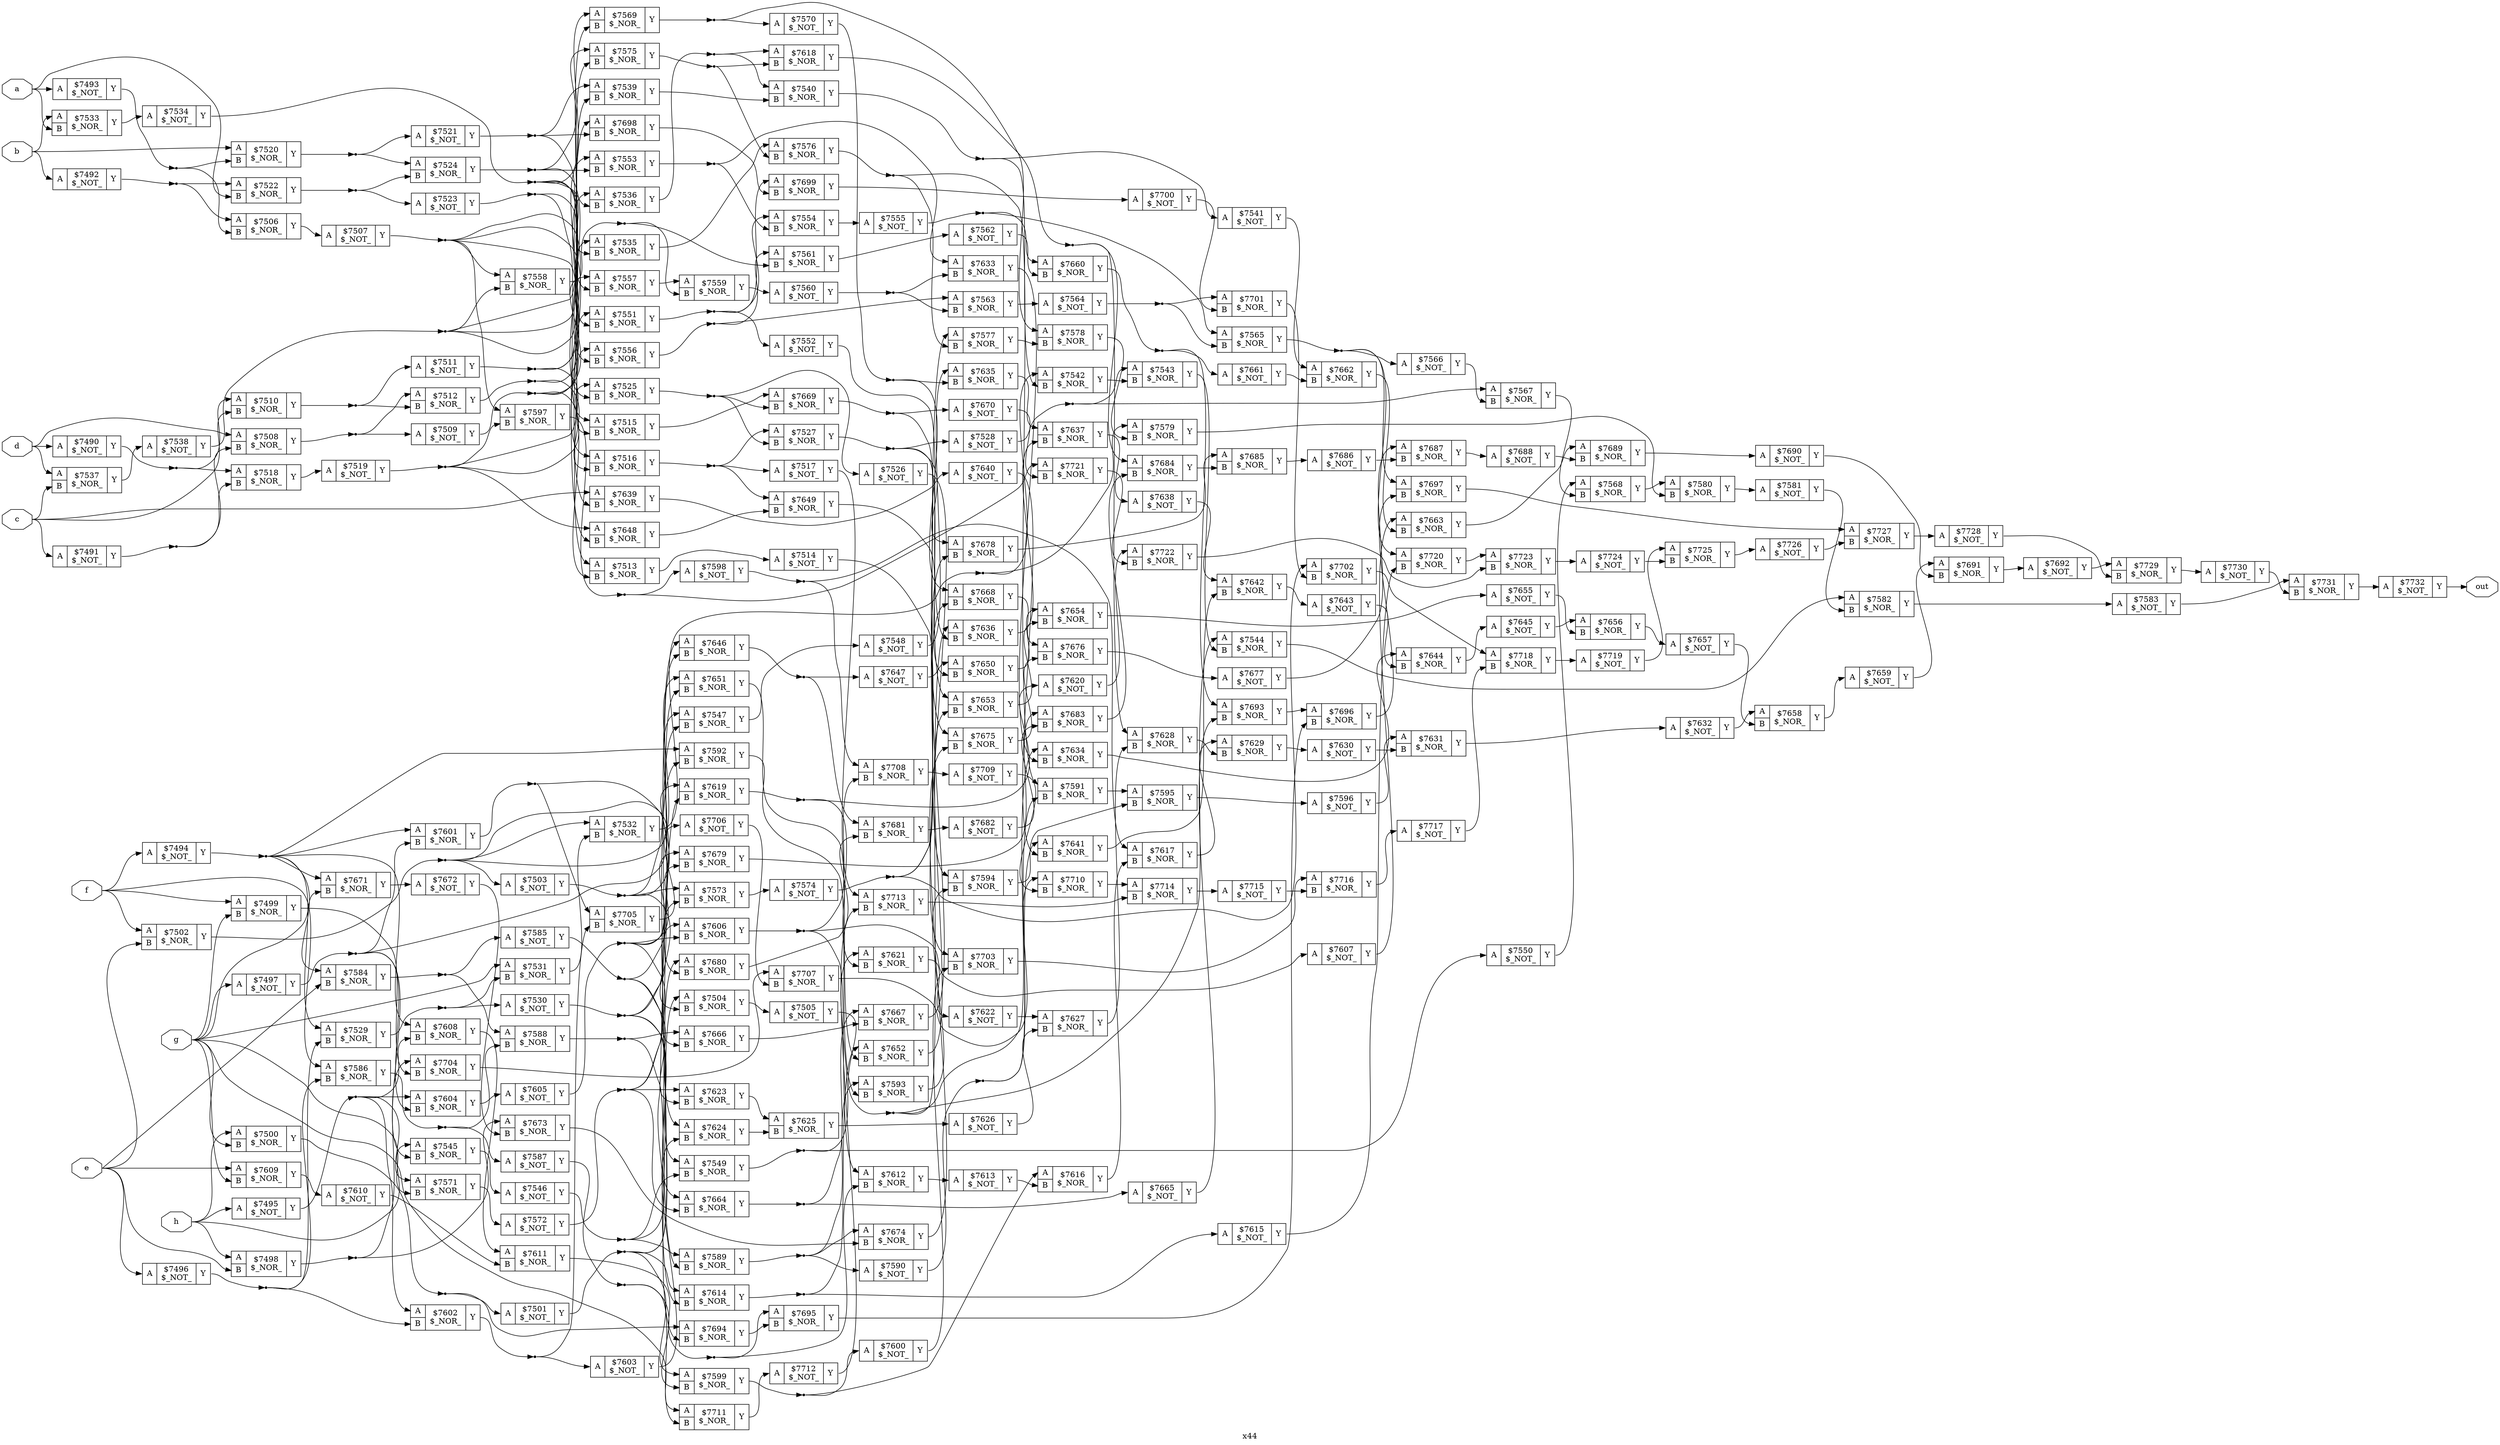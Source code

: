 digraph "x44" {
label="x44";
rankdir="LR";
remincross=true;
n243 [ shape=octagon, label="a", color="black", fontcolor="black" ];
n244 [ shape=octagon, label="b", color="black", fontcolor="black" ];
n245 [ shape=octagon, label="c", color="black", fontcolor="black" ];
n246 [ shape=octagon, label="d", color="black", fontcolor="black" ];
n247 [ shape=octagon, label="e", color="black", fontcolor="black" ];
n248 [ shape=octagon, label="f", color="black", fontcolor="black" ];
n249 [ shape=octagon, label="g", color="black", fontcolor="black" ];
n250 [ shape=octagon, label="h", color="black", fontcolor="black" ];
n251 [ shape=octagon, label="out", color="black", fontcolor="black" ];
c254 [ shape=record, label="{{<p252> A}|$7490\n$_NOT_|{<p253> Y}}" ];
c255 [ shape=record, label="{{<p252> A}|$7491\n$_NOT_|{<p253> Y}}" ];
c256 [ shape=record, label="{{<p252> A}|$7492\n$_NOT_|{<p253> Y}}" ];
c257 [ shape=record, label="{{<p252> A}|$7493\n$_NOT_|{<p253> Y}}" ];
c258 [ shape=record, label="{{<p252> A}|$7494\n$_NOT_|{<p253> Y}}" ];
c259 [ shape=record, label="{{<p252> A}|$7495\n$_NOT_|{<p253> Y}}" ];
c260 [ shape=record, label="{{<p252> A}|$7496\n$_NOT_|{<p253> Y}}" ];
c261 [ shape=record, label="{{<p252> A}|$7497\n$_NOT_|{<p253> Y}}" ];
c263 [ shape=record, label="{{<p252> A|<p262> B}|$7498\n$_NOR_|{<p253> Y}}" ];
c264 [ shape=record, label="{{<p252> A|<p262> B}|$7499\n$_NOR_|{<p253> Y}}" ];
c265 [ shape=record, label="{{<p252> A|<p262> B}|$7500\n$_NOR_|{<p253> Y}}" ];
c266 [ shape=record, label="{{<p252> A}|$7501\n$_NOT_|{<p253> Y}}" ];
c267 [ shape=record, label="{{<p252> A|<p262> B}|$7502\n$_NOR_|{<p253> Y}}" ];
c268 [ shape=record, label="{{<p252> A}|$7503\n$_NOT_|{<p253> Y}}" ];
c269 [ shape=record, label="{{<p252> A|<p262> B}|$7504\n$_NOR_|{<p253> Y}}" ];
c270 [ shape=record, label="{{<p252> A}|$7505\n$_NOT_|{<p253> Y}}" ];
c271 [ shape=record, label="{{<p252> A|<p262> B}|$7506\n$_NOR_|{<p253> Y}}" ];
c272 [ shape=record, label="{{<p252> A}|$7507\n$_NOT_|{<p253> Y}}" ];
c273 [ shape=record, label="{{<p252> A|<p262> B}|$7508\n$_NOR_|{<p253> Y}}" ];
c274 [ shape=record, label="{{<p252> A}|$7509\n$_NOT_|{<p253> Y}}" ];
c275 [ shape=record, label="{{<p252> A|<p262> B}|$7510\n$_NOR_|{<p253> Y}}" ];
c276 [ shape=record, label="{{<p252> A}|$7511\n$_NOT_|{<p253> Y}}" ];
c277 [ shape=record, label="{{<p252> A|<p262> B}|$7512\n$_NOR_|{<p253> Y}}" ];
c278 [ shape=record, label="{{<p252> A|<p262> B}|$7513\n$_NOR_|{<p253> Y}}" ];
c279 [ shape=record, label="{{<p252> A}|$7514\n$_NOT_|{<p253> Y}}" ];
c280 [ shape=record, label="{{<p252> A|<p262> B}|$7515\n$_NOR_|{<p253> Y}}" ];
c281 [ shape=record, label="{{<p252> A|<p262> B}|$7516\n$_NOR_|{<p253> Y}}" ];
c282 [ shape=record, label="{{<p252> A}|$7517\n$_NOT_|{<p253> Y}}" ];
c283 [ shape=record, label="{{<p252> A|<p262> B}|$7518\n$_NOR_|{<p253> Y}}" ];
c284 [ shape=record, label="{{<p252> A}|$7519\n$_NOT_|{<p253> Y}}" ];
c285 [ shape=record, label="{{<p252> A|<p262> B}|$7520\n$_NOR_|{<p253> Y}}" ];
c286 [ shape=record, label="{{<p252> A}|$7521\n$_NOT_|{<p253> Y}}" ];
c287 [ shape=record, label="{{<p252> A|<p262> B}|$7522\n$_NOR_|{<p253> Y}}" ];
c288 [ shape=record, label="{{<p252> A}|$7523\n$_NOT_|{<p253> Y}}" ];
c289 [ shape=record, label="{{<p252> A|<p262> B}|$7524\n$_NOR_|{<p253> Y}}" ];
c290 [ shape=record, label="{{<p252> A|<p262> B}|$7525\n$_NOR_|{<p253> Y}}" ];
c291 [ shape=record, label="{{<p252> A}|$7526\n$_NOT_|{<p253> Y}}" ];
c292 [ shape=record, label="{{<p252> A|<p262> B}|$7527\n$_NOR_|{<p253> Y}}" ];
c293 [ shape=record, label="{{<p252> A}|$7528\n$_NOT_|{<p253> Y}}" ];
c294 [ shape=record, label="{{<p252> A|<p262> B}|$7529\n$_NOR_|{<p253> Y}}" ];
c295 [ shape=record, label="{{<p252> A}|$7530\n$_NOT_|{<p253> Y}}" ];
c296 [ shape=record, label="{{<p252> A|<p262> B}|$7531\n$_NOR_|{<p253> Y}}" ];
c297 [ shape=record, label="{{<p252> A|<p262> B}|$7532\n$_NOR_|{<p253> Y}}" ];
c298 [ shape=record, label="{{<p252> A|<p262> B}|$7533\n$_NOR_|{<p253> Y}}" ];
c299 [ shape=record, label="{{<p252> A}|$7534\n$_NOT_|{<p253> Y}}" ];
c300 [ shape=record, label="{{<p252> A|<p262> B}|$7535\n$_NOR_|{<p253> Y}}" ];
c301 [ shape=record, label="{{<p252> A|<p262> B}|$7536\n$_NOR_|{<p253> Y}}" ];
c302 [ shape=record, label="{{<p252> A|<p262> B}|$7537\n$_NOR_|{<p253> Y}}" ];
c303 [ shape=record, label="{{<p252> A}|$7538\n$_NOT_|{<p253> Y}}" ];
c304 [ shape=record, label="{{<p252> A|<p262> B}|$7539\n$_NOR_|{<p253> Y}}" ];
c305 [ shape=record, label="{{<p252> A|<p262> B}|$7540\n$_NOR_|{<p253> Y}}" ];
c306 [ shape=record, label="{{<p252> A}|$7541\n$_NOT_|{<p253> Y}}" ];
c307 [ shape=record, label="{{<p252> A|<p262> B}|$7542\n$_NOR_|{<p253> Y}}" ];
c308 [ shape=record, label="{{<p252> A|<p262> B}|$7543\n$_NOR_|{<p253> Y}}" ];
c309 [ shape=record, label="{{<p252> A|<p262> B}|$7544\n$_NOR_|{<p253> Y}}" ];
c310 [ shape=record, label="{{<p252> A|<p262> B}|$7545\n$_NOR_|{<p253> Y}}" ];
c311 [ shape=record, label="{{<p252> A}|$7546\n$_NOT_|{<p253> Y}}" ];
c312 [ shape=record, label="{{<p252> A|<p262> B}|$7547\n$_NOR_|{<p253> Y}}" ];
c313 [ shape=record, label="{{<p252> A}|$7548\n$_NOT_|{<p253> Y}}" ];
c314 [ shape=record, label="{{<p252> A|<p262> B}|$7549\n$_NOR_|{<p253> Y}}" ];
c315 [ shape=record, label="{{<p252> A}|$7550\n$_NOT_|{<p253> Y}}" ];
c316 [ shape=record, label="{{<p252> A|<p262> B}|$7551\n$_NOR_|{<p253> Y}}" ];
c317 [ shape=record, label="{{<p252> A}|$7552\n$_NOT_|{<p253> Y}}" ];
c318 [ shape=record, label="{{<p252> A|<p262> B}|$7553\n$_NOR_|{<p253> Y}}" ];
c319 [ shape=record, label="{{<p252> A|<p262> B}|$7554\n$_NOR_|{<p253> Y}}" ];
c320 [ shape=record, label="{{<p252> A}|$7555\n$_NOT_|{<p253> Y}}" ];
c321 [ shape=record, label="{{<p252> A|<p262> B}|$7556\n$_NOR_|{<p253> Y}}" ];
c322 [ shape=record, label="{{<p252> A|<p262> B}|$7557\n$_NOR_|{<p253> Y}}" ];
c323 [ shape=record, label="{{<p252> A|<p262> B}|$7558\n$_NOR_|{<p253> Y}}" ];
c324 [ shape=record, label="{{<p252> A|<p262> B}|$7559\n$_NOR_|{<p253> Y}}" ];
c325 [ shape=record, label="{{<p252> A}|$7560\n$_NOT_|{<p253> Y}}" ];
c326 [ shape=record, label="{{<p252> A|<p262> B}|$7561\n$_NOR_|{<p253> Y}}" ];
c327 [ shape=record, label="{{<p252> A}|$7562\n$_NOT_|{<p253> Y}}" ];
c328 [ shape=record, label="{{<p252> A|<p262> B}|$7563\n$_NOR_|{<p253> Y}}" ];
c329 [ shape=record, label="{{<p252> A}|$7564\n$_NOT_|{<p253> Y}}" ];
c330 [ shape=record, label="{{<p252> A|<p262> B}|$7565\n$_NOR_|{<p253> Y}}" ];
c331 [ shape=record, label="{{<p252> A}|$7566\n$_NOT_|{<p253> Y}}" ];
c332 [ shape=record, label="{{<p252> A|<p262> B}|$7567\n$_NOR_|{<p253> Y}}" ];
c333 [ shape=record, label="{{<p252> A|<p262> B}|$7568\n$_NOR_|{<p253> Y}}" ];
c334 [ shape=record, label="{{<p252> A|<p262> B}|$7569\n$_NOR_|{<p253> Y}}" ];
c335 [ shape=record, label="{{<p252> A}|$7570\n$_NOT_|{<p253> Y}}" ];
c336 [ shape=record, label="{{<p252> A|<p262> B}|$7571\n$_NOR_|{<p253> Y}}" ];
c337 [ shape=record, label="{{<p252> A}|$7572\n$_NOT_|{<p253> Y}}" ];
c338 [ shape=record, label="{{<p252> A|<p262> B}|$7573\n$_NOR_|{<p253> Y}}" ];
c339 [ shape=record, label="{{<p252> A}|$7574\n$_NOT_|{<p253> Y}}" ];
c340 [ shape=record, label="{{<p252> A|<p262> B}|$7575\n$_NOR_|{<p253> Y}}" ];
c341 [ shape=record, label="{{<p252> A|<p262> B}|$7576\n$_NOR_|{<p253> Y}}" ];
c342 [ shape=record, label="{{<p252> A|<p262> B}|$7577\n$_NOR_|{<p253> Y}}" ];
c343 [ shape=record, label="{{<p252> A|<p262> B}|$7578\n$_NOR_|{<p253> Y}}" ];
c344 [ shape=record, label="{{<p252> A|<p262> B}|$7579\n$_NOR_|{<p253> Y}}" ];
c345 [ shape=record, label="{{<p252> A|<p262> B}|$7580\n$_NOR_|{<p253> Y}}" ];
c346 [ shape=record, label="{{<p252> A}|$7581\n$_NOT_|{<p253> Y}}" ];
c347 [ shape=record, label="{{<p252> A|<p262> B}|$7582\n$_NOR_|{<p253> Y}}" ];
c348 [ shape=record, label="{{<p252> A}|$7583\n$_NOT_|{<p253> Y}}" ];
c349 [ shape=record, label="{{<p252> A|<p262> B}|$7584\n$_NOR_|{<p253> Y}}" ];
c350 [ shape=record, label="{{<p252> A}|$7585\n$_NOT_|{<p253> Y}}" ];
c351 [ shape=record, label="{{<p252> A|<p262> B}|$7586\n$_NOR_|{<p253> Y}}" ];
c352 [ shape=record, label="{{<p252> A}|$7587\n$_NOT_|{<p253> Y}}" ];
c353 [ shape=record, label="{{<p252> A|<p262> B}|$7588\n$_NOR_|{<p253> Y}}" ];
c354 [ shape=record, label="{{<p252> A|<p262> B}|$7589\n$_NOR_|{<p253> Y}}" ];
c355 [ shape=record, label="{{<p252> A}|$7590\n$_NOT_|{<p253> Y}}" ];
c356 [ shape=record, label="{{<p252> A|<p262> B}|$7591\n$_NOR_|{<p253> Y}}" ];
c357 [ shape=record, label="{{<p252> A|<p262> B}|$7592\n$_NOR_|{<p253> Y}}" ];
c358 [ shape=record, label="{{<p252> A|<p262> B}|$7593\n$_NOR_|{<p253> Y}}" ];
c359 [ shape=record, label="{{<p252> A|<p262> B}|$7594\n$_NOR_|{<p253> Y}}" ];
c360 [ shape=record, label="{{<p252> A|<p262> B}|$7595\n$_NOR_|{<p253> Y}}" ];
c361 [ shape=record, label="{{<p252> A}|$7596\n$_NOT_|{<p253> Y}}" ];
c362 [ shape=record, label="{{<p252> A|<p262> B}|$7597\n$_NOR_|{<p253> Y}}" ];
c363 [ shape=record, label="{{<p252> A}|$7598\n$_NOT_|{<p253> Y}}" ];
c364 [ shape=record, label="{{<p252> A|<p262> B}|$7599\n$_NOR_|{<p253> Y}}" ];
c365 [ shape=record, label="{{<p252> A}|$7600\n$_NOT_|{<p253> Y}}" ];
c366 [ shape=record, label="{{<p252> A|<p262> B}|$7601\n$_NOR_|{<p253> Y}}" ];
c367 [ shape=record, label="{{<p252> A|<p262> B}|$7602\n$_NOR_|{<p253> Y}}" ];
c368 [ shape=record, label="{{<p252> A}|$7603\n$_NOT_|{<p253> Y}}" ];
c369 [ shape=record, label="{{<p252> A|<p262> B}|$7604\n$_NOR_|{<p253> Y}}" ];
c370 [ shape=record, label="{{<p252> A}|$7605\n$_NOT_|{<p253> Y}}" ];
c371 [ shape=record, label="{{<p252> A|<p262> B}|$7606\n$_NOR_|{<p253> Y}}" ];
c372 [ shape=record, label="{{<p252> A}|$7607\n$_NOT_|{<p253> Y}}" ];
c373 [ shape=record, label="{{<p252> A|<p262> B}|$7608\n$_NOR_|{<p253> Y}}" ];
c374 [ shape=record, label="{{<p252> A|<p262> B}|$7609\n$_NOR_|{<p253> Y}}" ];
c375 [ shape=record, label="{{<p252> A}|$7610\n$_NOT_|{<p253> Y}}" ];
c376 [ shape=record, label="{{<p252> A|<p262> B}|$7611\n$_NOR_|{<p253> Y}}" ];
c377 [ shape=record, label="{{<p252> A|<p262> B}|$7612\n$_NOR_|{<p253> Y}}" ];
c378 [ shape=record, label="{{<p252> A}|$7613\n$_NOT_|{<p253> Y}}" ];
c379 [ shape=record, label="{{<p252> A|<p262> B}|$7614\n$_NOR_|{<p253> Y}}" ];
c380 [ shape=record, label="{{<p252> A}|$7615\n$_NOT_|{<p253> Y}}" ];
c381 [ shape=record, label="{{<p252> A|<p262> B}|$7616\n$_NOR_|{<p253> Y}}" ];
c382 [ shape=record, label="{{<p252> A|<p262> B}|$7617\n$_NOR_|{<p253> Y}}" ];
c383 [ shape=record, label="{{<p252> A|<p262> B}|$7618\n$_NOR_|{<p253> Y}}" ];
c384 [ shape=record, label="{{<p252> A|<p262> B}|$7619\n$_NOR_|{<p253> Y}}" ];
c385 [ shape=record, label="{{<p252> A}|$7620\n$_NOT_|{<p253> Y}}" ];
c386 [ shape=record, label="{{<p252> A|<p262> B}|$7621\n$_NOR_|{<p253> Y}}" ];
c387 [ shape=record, label="{{<p252> A}|$7622\n$_NOT_|{<p253> Y}}" ];
c388 [ shape=record, label="{{<p252> A|<p262> B}|$7623\n$_NOR_|{<p253> Y}}" ];
c389 [ shape=record, label="{{<p252> A|<p262> B}|$7624\n$_NOR_|{<p253> Y}}" ];
c390 [ shape=record, label="{{<p252> A|<p262> B}|$7625\n$_NOR_|{<p253> Y}}" ];
c391 [ shape=record, label="{{<p252> A}|$7626\n$_NOT_|{<p253> Y}}" ];
c392 [ shape=record, label="{{<p252> A|<p262> B}|$7627\n$_NOR_|{<p253> Y}}" ];
c393 [ shape=record, label="{{<p252> A|<p262> B}|$7628\n$_NOR_|{<p253> Y}}" ];
c394 [ shape=record, label="{{<p252> A|<p262> B}|$7629\n$_NOR_|{<p253> Y}}" ];
c395 [ shape=record, label="{{<p252> A}|$7630\n$_NOT_|{<p253> Y}}" ];
c396 [ shape=record, label="{{<p252> A|<p262> B}|$7631\n$_NOR_|{<p253> Y}}" ];
c397 [ shape=record, label="{{<p252> A}|$7632\n$_NOT_|{<p253> Y}}" ];
c398 [ shape=record, label="{{<p252> A|<p262> B}|$7633\n$_NOR_|{<p253> Y}}" ];
c399 [ shape=record, label="{{<p252> A|<p262> B}|$7634\n$_NOR_|{<p253> Y}}" ];
c400 [ shape=record, label="{{<p252> A|<p262> B}|$7635\n$_NOR_|{<p253> Y}}" ];
c401 [ shape=record, label="{{<p252> A|<p262> B}|$7636\n$_NOR_|{<p253> Y}}" ];
c402 [ shape=record, label="{{<p252> A|<p262> B}|$7637\n$_NOR_|{<p253> Y}}" ];
c403 [ shape=record, label="{{<p252> A}|$7638\n$_NOT_|{<p253> Y}}" ];
c404 [ shape=record, label="{{<p252> A|<p262> B}|$7639\n$_NOR_|{<p253> Y}}" ];
c405 [ shape=record, label="{{<p252> A}|$7640\n$_NOT_|{<p253> Y}}" ];
c406 [ shape=record, label="{{<p252> A|<p262> B}|$7641\n$_NOR_|{<p253> Y}}" ];
c407 [ shape=record, label="{{<p252> A|<p262> B}|$7642\n$_NOR_|{<p253> Y}}" ];
c408 [ shape=record, label="{{<p252> A}|$7643\n$_NOT_|{<p253> Y}}" ];
c409 [ shape=record, label="{{<p252> A|<p262> B}|$7644\n$_NOR_|{<p253> Y}}" ];
c410 [ shape=record, label="{{<p252> A}|$7645\n$_NOT_|{<p253> Y}}" ];
c411 [ shape=record, label="{{<p252> A|<p262> B}|$7646\n$_NOR_|{<p253> Y}}" ];
c412 [ shape=record, label="{{<p252> A}|$7647\n$_NOT_|{<p253> Y}}" ];
c413 [ shape=record, label="{{<p252> A|<p262> B}|$7648\n$_NOR_|{<p253> Y}}" ];
c414 [ shape=record, label="{{<p252> A|<p262> B}|$7649\n$_NOR_|{<p253> Y}}" ];
c415 [ shape=record, label="{{<p252> A|<p262> B}|$7650\n$_NOR_|{<p253> Y}}" ];
c416 [ shape=record, label="{{<p252> A|<p262> B}|$7651\n$_NOR_|{<p253> Y}}" ];
c417 [ shape=record, label="{{<p252> A|<p262> B}|$7652\n$_NOR_|{<p253> Y}}" ];
c418 [ shape=record, label="{{<p252> A|<p262> B}|$7653\n$_NOR_|{<p253> Y}}" ];
c419 [ shape=record, label="{{<p252> A|<p262> B}|$7654\n$_NOR_|{<p253> Y}}" ];
c420 [ shape=record, label="{{<p252> A}|$7655\n$_NOT_|{<p253> Y}}" ];
c421 [ shape=record, label="{{<p252> A|<p262> B}|$7656\n$_NOR_|{<p253> Y}}" ];
c422 [ shape=record, label="{{<p252> A}|$7657\n$_NOT_|{<p253> Y}}" ];
c423 [ shape=record, label="{{<p252> A|<p262> B}|$7658\n$_NOR_|{<p253> Y}}" ];
c424 [ shape=record, label="{{<p252> A}|$7659\n$_NOT_|{<p253> Y}}" ];
c425 [ shape=record, label="{{<p252> A|<p262> B}|$7660\n$_NOR_|{<p253> Y}}" ];
c426 [ shape=record, label="{{<p252> A}|$7661\n$_NOT_|{<p253> Y}}" ];
c427 [ shape=record, label="{{<p252> A|<p262> B}|$7662\n$_NOR_|{<p253> Y}}" ];
c428 [ shape=record, label="{{<p252> A|<p262> B}|$7663\n$_NOR_|{<p253> Y}}" ];
c429 [ shape=record, label="{{<p252> A|<p262> B}|$7664\n$_NOR_|{<p253> Y}}" ];
c430 [ shape=record, label="{{<p252> A}|$7665\n$_NOT_|{<p253> Y}}" ];
c431 [ shape=record, label="{{<p252> A|<p262> B}|$7666\n$_NOR_|{<p253> Y}}" ];
c432 [ shape=record, label="{{<p252> A|<p262> B}|$7667\n$_NOR_|{<p253> Y}}" ];
c433 [ shape=record, label="{{<p252> A|<p262> B}|$7668\n$_NOR_|{<p253> Y}}" ];
c434 [ shape=record, label="{{<p252> A|<p262> B}|$7669\n$_NOR_|{<p253> Y}}" ];
c435 [ shape=record, label="{{<p252> A}|$7670\n$_NOT_|{<p253> Y}}" ];
c436 [ shape=record, label="{{<p252> A|<p262> B}|$7671\n$_NOR_|{<p253> Y}}" ];
c437 [ shape=record, label="{{<p252> A}|$7672\n$_NOT_|{<p253> Y}}" ];
c438 [ shape=record, label="{{<p252> A|<p262> B}|$7673\n$_NOR_|{<p253> Y}}" ];
c439 [ shape=record, label="{{<p252> A|<p262> B}|$7674\n$_NOR_|{<p253> Y}}" ];
c440 [ shape=record, label="{{<p252> A|<p262> B}|$7675\n$_NOR_|{<p253> Y}}" ];
c441 [ shape=record, label="{{<p252> A|<p262> B}|$7676\n$_NOR_|{<p253> Y}}" ];
c442 [ shape=record, label="{{<p252> A}|$7677\n$_NOT_|{<p253> Y}}" ];
c443 [ shape=record, label="{{<p252> A|<p262> B}|$7678\n$_NOR_|{<p253> Y}}" ];
c444 [ shape=record, label="{{<p252> A|<p262> B}|$7679\n$_NOR_|{<p253> Y}}" ];
c445 [ shape=record, label="{{<p252> A|<p262> B}|$7680\n$_NOR_|{<p253> Y}}" ];
c446 [ shape=record, label="{{<p252> A|<p262> B}|$7681\n$_NOR_|{<p253> Y}}" ];
c447 [ shape=record, label="{{<p252> A}|$7682\n$_NOT_|{<p253> Y}}" ];
c448 [ shape=record, label="{{<p252> A|<p262> B}|$7683\n$_NOR_|{<p253> Y}}" ];
c449 [ shape=record, label="{{<p252> A|<p262> B}|$7684\n$_NOR_|{<p253> Y}}" ];
c450 [ shape=record, label="{{<p252> A|<p262> B}|$7685\n$_NOR_|{<p253> Y}}" ];
c451 [ shape=record, label="{{<p252> A}|$7686\n$_NOT_|{<p253> Y}}" ];
c452 [ shape=record, label="{{<p252> A|<p262> B}|$7687\n$_NOR_|{<p253> Y}}" ];
c453 [ shape=record, label="{{<p252> A}|$7688\n$_NOT_|{<p253> Y}}" ];
c454 [ shape=record, label="{{<p252> A|<p262> B}|$7689\n$_NOR_|{<p253> Y}}" ];
c455 [ shape=record, label="{{<p252> A}|$7690\n$_NOT_|{<p253> Y}}" ];
c456 [ shape=record, label="{{<p252> A|<p262> B}|$7691\n$_NOR_|{<p253> Y}}" ];
c457 [ shape=record, label="{{<p252> A}|$7692\n$_NOT_|{<p253> Y}}" ];
c458 [ shape=record, label="{{<p252> A|<p262> B}|$7693\n$_NOR_|{<p253> Y}}" ];
c459 [ shape=record, label="{{<p252> A|<p262> B}|$7694\n$_NOR_|{<p253> Y}}" ];
c460 [ shape=record, label="{{<p252> A|<p262> B}|$7695\n$_NOR_|{<p253> Y}}" ];
c461 [ shape=record, label="{{<p252> A|<p262> B}|$7696\n$_NOR_|{<p253> Y}}" ];
c462 [ shape=record, label="{{<p252> A|<p262> B}|$7697\n$_NOR_|{<p253> Y}}" ];
c463 [ shape=record, label="{{<p252> A|<p262> B}|$7698\n$_NOR_|{<p253> Y}}" ];
c464 [ shape=record, label="{{<p252> A|<p262> B}|$7699\n$_NOR_|{<p253> Y}}" ];
c465 [ shape=record, label="{{<p252> A}|$7700\n$_NOT_|{<p253> Y}}" ];
c466 [ shape=record, label="{{<p252> A|<p262> B}|$7701\n$_NOR_|{<p253> Y}}" ];
c467 [ shape=record, label="{{<p252> A|<p262> B}|$7702\n$_NOR_|{<p253> Y}}" ];
c468 [ shape=record, label="{{<p252> A|<p262> B}|$7703\n$_NOR_|{<p253> Y}}" ];
c469 [ shape=record, label="{{<p252> A|<p262> B}|$7704\n$_NOR_|{<p253> Y}}" ];
c470 [ shape=record, label="{{<p252> A|<p262> B}|$7705\n$_NOR_|{<p253> Y}}" ];
c471 [ shape=record, label="{{<p252> A}|$7706\n$_NOT_|{<p253> Y}}" ];
c472 [ shape=record, label="{{<p252> A|<p262> B}|$7707\n$_NOR_|{<p253> Y}}" ];
c473 [ shape=record, label="{{<p252> A|<p262> B}|$7708\n$_NOR_|{<p253> Y}}" ];
c474 [ shape=record, label="{{<p252> A}|$7709\n$_NOT_|{<p253> Y}}" ];
c475 [ shape=record, label="{{<p252> A|<p262> B}|$7710\n$_NOR_|{<p253> Y}}" ];
c476 [ shape=record, label="{{<p252> A|<p262> B}|$7711\n$_NOR_|{<p253> Y}}" ];
c477 [ shape=record, label="{{<p252> A}|$7712\n$_NOT_|{<p253> Y}}" ];
c478 [ shape=record, label="{{<p252> A|<p262> B}|$7713\n$_NOR_|{<p253> Y}}" ];
c479 [ shape=record, label="{{<p252> A|<p262> B}|$7714\n$_NOR_|{<p253> Y}}" ];
c480 [ shape=record, label="{{<p252> A}|$7715\n$_NOT_|{<p253> Y}}" ];
c481 [ shape=record, label="{{<p252> A|<p262> B}|$7716\n$_NOR_|{<p253> Y}}" ];
c482 [ shape=record, label="{{<p252> A}|$7717\n$_NOT_|{<p253> Y}}" ];
c483 [ shape=record, label="{{<p252> A|<p262> B}|$7718\n$_NOR_|{<p253> Y}}" ];
c484 [ shape=record, label="{{<p252> A}|$7719\n$_NOT_|{<p253> Y}}" ];
c485 [ shape=record, label="{{<p252> A|<p262> B}|$7720\n$_NOR_|{<p253> Y}}" ];
c486 [ shape=record, label="{{<p252> A|<p262> B}|$7721\n$_NOR_|{<p253> Y}}" ];
c487 [ shape=record, label="{{<p252> A|<p262> B}|$7722\n$_NOR_|{<p253> Y}}" ];
c488 [ shape=record, label="{{<p252> A|<p262> B}|$7723\n$_NOR_|{<p253> Y}}" ];
c489 [ shape=record, label="{{<p252> A}|$7724\n$_NOT_|{<p253> Y}}" ];
c490 [ shape=record, label="{{<p252> A|<p262> B}|$7725\n$_NOR_|{<p253> Y}}" ];
c491 [ shape=record, label="{{<p252> A}|$7726\n$_NOT_|{<p253> Y}}" ];
c492 [ shape=record, label="{{<p252> A|<p262> B}|$7727\n$_NOR_|{<p253> Y}}" ];
c493 [ shape=record, label="{{<p252> A}|$7728\n$_NOT_|{<p253> Y}}" ];
c494 [ shape=record, label="{{<p252> A|<p262> B}|$7729\n$_NOR_|{<p253> Y}}" ];
c495 [ shape=record, label="{{<p252> A}|$7730\n$_NOT_|{<p253> Y}}" ];
c496 [ shape=record, label="{{<p252> A|<p262> B}|$7731\n$_NOR_|{<p253> Y}}" ];
c497 [ shape=record, label="{{<p252> A}|$7732\n$_NOT_|{<p253> Y}}" ];
c345:p253:e -> c346:p252:w [color="black", label=""];
n10 [ shape=point ];
c354:p253:e -> n10:w [color="black", label=""];
n10:e -> c355:p252:w [color="black", label=""];
n10:e -> c358:p252:w [color="black", label=""];
n10:e -> c439:p252:w [color="black", label=""];
c435:p253:e -> c486:p262:w [color="black", label=""];
c436:p253:e -> c437:p252:w [color="black", label=""];
c437:p253:e -> c438:p262:w [color="black", label=""];
c438:p253:e -> c439:p262:w [color="black", label=""];
c439:p253:e -> c440:p262:w [color="black", label=""];
c440:p253:e -> c441:p262:w [color="black", label=""];
c441:p253:e -> c442:p252:w [color="black", label=""];
c442:p253:e -> c452:p252:w [color="black", label=""];
c443:p253:e -> c450:p252:w [color="black", label=""];
c444:p253:e -> c448:p252:w [color="black", label=""];
n11 [ shape=point ];
c254:p253:e -> n11:w [color="black", label=""];
n11:e -> c275:p252:w [color="black", label=""];
n11:e -> c283:p252:w [color="black", label=""];
c264:p253:e -> c469:p262:w [color="black", label=""];
c445:p253:e -> c446:p262:w [color="black", label=""];
c446:p253:e -> c447:p252:w [color="black", label=""];
c447:p253:e -> c448:p262:w [color="black", label=""];
c448:p253:e -> c449:p262:w [color="black", label=""];
c449:p253:e -> c450:p262:w [color="black", label=""];
c450:p253:e -> c451:p252:w [color="black", label=""];
c451:p253:e -> c452:p262:w [color="black", label=""];
c452:p253:e -> c453:p252:w [color="black", label=""];
c453:p253:e -> c454:p262:w [color="black", label=""];
n12 [ shape=point ];
c355:p253:e -> n12:w [color="black", label=""];
n12:e -> c356:p262:w [color="black", label=""];
n12:e -> c406:p252:w [color="black", label=""];
c454:p253:e -> c455:p252:w [color="black", label=""];
n121 [ shape=point ];
c265:p253:e -> n121:w [color="black", label=""];
n121:e -> c266:p252:w [color="black", label=""];
n121:e -> c459:p252:w [color="black", label=""];
c455:p253:e -> c456:p262:w [color="black", label=""];
c456:p253:e -> c457:p252:w [color="black", label=""];
c457:p253:e -> c494:p252:w [color="black", label=""];
c458:p253:e -> c461:p252:w [color="black", label=""];
c459:p253:e -> c460:p262:w [color="black", label=""];
c460:p253:e -> c461:p262:w [color="black", label=""];
c461:p253:e -> c462:p262:w [color="black", label=""];
c462:p253:e -> c492:p252:w [color="black", label=""];
c356:p253:e -> c360:p252:w [color="black", label=""];
c463:p253:e -> c464:p262:w [color="black", label=""];
c464:p253:e -> c465:p252:w [color="black", label=""];
n132 [ shape=point ];
c266:p253:e -> n132:w [color="black", label=""];
n132:e -> c269:p252:w [color="black", label=""];
n132:e -> c364:p252:w [color="black", label=""];
n132:e -> c379:p252:w [color="black", label=""];
n132:e -> c445:p252:w [color="black", label=""];
c465:p253:e -> c466:p262:w [color="black", label=""];
c466:p253:e -> c467:p262:w [color="black", label=""];
c467:p253:e -> c483:p252:w [color="black", label=""];
c468:p253:e -> c481:p252:w [color="black", label=""];
c469:p253:e -> c472:p252:w [color="black", label=""];
c470:p253:e -> c471:p252:w [color="black", label=""];
c471:p253:e -> c472:p262:w [color="black", label=""];
c357:p253:e -> c358:p262:w [color="black", label=""];
c472:p253:e -> c475:p252:w [color="black", label=""];
c473:p253:e -> c474:p252:w [color="black", label=""];
c474:p253:e -> c475:p262:w [color="black", label=""];
n143 [ shape=point ];
c267:p253:e -> n143:w [color="black", label=""];
n143:e -> c268:p252:w [color="black", label=""];
n143:e -> c297:p252:w [color="black", label=""];
n143:e -> c416:p252:w [color="black", label=""];
n143:e -> c445:p262:w [color="black", label=""];
c475:p253:e -> c479:p252:w [color="black", label=""];
c476:p253:e -> c477:p252:w [color="black", label=""];
c477:p253:e -> c478:p262:w [color="black", label=""];
c478:p253:e -> c479:p262:w [color="black", label=""];
c479:p253:e -> c480:p252:w [color="black", label=""];
c480:p253:e -> c481:p262:w [color="black", label=""];
c358:p253:e -> c359:p262:w [color="black", label=""];
c481:p253:e -> c482:p252:w [color="black", label=""];
c482:p253:e -> c483:p262:w [color="black", label=""];
c483:p253:e -> c484:p252:w [color="black", label=""];
c484:p253:e -> c490:p252:w [color="black", label=""];
n154 [ shape=point ];
c268:p253:e -> n154:w [color="black", label=""];
n154:e -> c269:p262:w [color="black", label=""];
n154:e -> c338:p252:w [color="black", label=""];
n154:e -> c384:p252:w [color="black", label=""];
n154:e -> c411:p252:w [color="black", label=""];
c485:p253:e -> c488:p252:w [color="black", label=""];
c486:p253:e -> c487:p262:w [color="black", label=""];
c487:p253:e -> c488:p262:w [color="black", label=""];
c488:p253:e -> c489:p252:w [color="black", label=""];
c489:p253:e -> c490:p262:w [color="black", label=""];
c359:p253:e -> c360:p262:w [color="black", label=""];
c490:p253:e -> c491:p252:w [color="black", label=""];
c491:p253:e -> c492:p262:w [color="black", label=""];
c492:p253:e -> c493:p252:w [color="black", label=""];
c493:p253:e -> c494:p262:w [color="black", label=""];
c494:p253:e -> c495:p252:w [color="black", label=""];
c269:p253:e -> c270:p252:w [color="black", label=""];
c495:p253:e -> c496:p262:w [color="black", label=""];
c496:p253:e -> c497:p252:w [color="black", label=""];
n168 [ shape=point ];
c270:p253:e -> n168:w [color="black", label=""];
n168:e -> c309:p252:w [color="black", label=""];
n168:e -> c399:p252:w [color="black", label=""];
n168:e -> c401:p252:w [color="black", label=""];
c271:p253:e -> c272:p252:w [color="black", label=""];
c360:p253:e -> c361:p252:w [color="black", label=""];
n170 [ shape=point ];
c272:p253:e -> n170:w [color="black", label=""];
n170:e -> c278:p252:w [color="black", label=""];
n170:e -> c280:p252:w [color="black", label=""];
n170:e -> c281:p252:w [color="black", label=""];
n170:e -> c323:p252:w [color="black", label=""];
n170:e -> c362:p252:w [color="black", label=""];
n171 [ shape=point ];
c273:p253:e -> n171:w [color="black", label=""];
n171:e -> c274:p252:w [color="black", label=""];
n171:e -> c277:p252:w [color="black", label=""];
n172 [ shape=point ];
c274:p253:e -> n172:w [color="black", label=""];
n172:e -> c278:p262:w [color="black", label=""];
n172:e -> c300:p252:w [color="black", label=""];
n172:e -> c321:p252:w [color="black", label=""];
n172:e -> c322:p252:w [color="black", label=""];
n173 [ shape=point ];
c275:p253:e -> n173:w [color="black", label=""];
n173:e -> c276:p252:w [color="black", label=""];
n173:e -> c277:p262:w [color="black", label=""];
n174 [ shape=point ];
c276:p253:e -> n174:w [color="black", label=""];
n174:e -> c280:p262:w [color="black", label=""];
n174:e -> c318:p252:w [color="black", label=""];
n174:e -> c463:p252:w [color="black", label=""];
n175 [ shape=point ];
c277:p253:e -> n175:w [color="black", label=""];
n175:e -> c281:p262:w [color="black", label=""];
n175:e -> c301:p252:w [color="black", label=""];
c278:p253:e -> c279:p252:w [color="black", label=""];
c279:p253:e -> c359:p252:w [color="black", label=""];
c280:p253:e -> c434:p252:w [color="black", label=""];
n179 [ shape=point ];
c281:p253:e -> n179:w [color="black", label=""];
n179:e -> c282:p252:w [color="black", label=""];
n179:e -> c292:p252:w [color="black", label=""];
n179:e -> c414:p252:w [color="black", label=""];
c361:p253:e -> c396:p252:w [color="black", label=""];
c282:p253:e -> c478:p252:w [color="black", label=""];
c283:p253:e -> c284:p252:w [color="black", label=""];
n182 [ shape=point ];
c284:p253:e -> n182:w [color="black", label=""];
n182:e -> c290:p252:w [color="black", label=""];
n182:e -> c316:p252:w [color="black", label=""];
n182:e -> c362:p262:w [color="black", label=""];
n182:e -> c413:p252:w [color="black", label=""];
n183 [ shape=point ];
c285:p253:e -> n183:w [color="black", label=""];
n183:e -> c286:p252:w [color="black", label=""];
n183:e -> c289:p252:w [color="black", label=""];
n184 [ shape=point ];
c286:p253:e -> n184:w [color="black", label=""];
n184:e -> c304:p252:w [color="black", label=""];
n184:e -> c322:p262:w [color="black", label=""];
n184:e -> c463:p262:w [color="black", label=""];
n185 [ shape=point ];
c287:p253:e -> n185:w [color="black", label=""];
n185:e -> c288:p252:w [color="black", label=""];
n185:e -> c289:p262:w [color="black", label=""];
n186 [ shape=point ];
c288:p253:e -> n186:w [color="black", label=""];
n186:e -> c321:p262:w [color="black", label=""];
n186:e -> c413:p262:w [color="black", label=""];
n187 [ shape=point ];
c289:p253:e -> n187:w [color="black", label=""];
n187:e -> c290:p262:w [color="black", label=""];
n187:e -> c318:p262:w [color="black", label=""];
n187:e -> c340:p252:w [color="black", label=""];
n188 [ shape=point ];
c290:p253:e -> n188:w [color="black", label=""];
n188:e -> c291:p252:w [color="black", label=""];
n188:e -> c292:p262:w [color="black", label=""];
n188:e -> c434:p262:w [color="black", label=""];
c291:p253:e -> c468:p252:w [color="black", label=""];
n19 [ shape=point ];
c362:p253:e -> n19:w [color="black", label=""];
n19:e -> c363:p252:w [color="black", label=""];
n19:e -> c486:p252:w [color="black", label=""];
n190 [ shape=point ];
c292:p253:e -> n190:w [color="black", label=""];
n190:e -> c293:p252:w [color="black", label=""];
n190:e -> c418:p252:w [color="black", label=""];
n190:e -> c443:p252:w [color="black", label=""];
n191 [ shape=point ];
c293:p253:e -> n191:w [color="black", label=""];
n191:e -> c308:p252:w [color="black", label=""];
n191:e -> c332:p252:w [color="black", label=""];
n192 [ shape=point ];
c294:p253:e -> n192:w [color="black", label=""];
n192:e -> c295:p252:w [color="black", label=""];
n192:e -> c296:p262:w [color="black", label=""];
n193 [ shape=point ];
c295:p253:e -> n193:w [color="black", label=""];
n193:e -> c312:p262:w [color="black", label=""];
n193:e -> c314:p252:w [color="black", label=""];
n193:e -> c371:p252:w [color="black", label=""];
n193:e -> c429:p252:w [color="black", label=""];
n193:e -> c459:p262:w [color="black", label=""];
c296:p253:e -> c297:p262:w [color="black", label=""];
n195 [ shape=point ];
c297:p253:e -> n195:w [color="black", label=""];
n195:e -> c307:p252:w [color="black", label=""];
n195:e -> c344:p252:w [color="black", label=""];
c298:p253:e -> c299:p252:w [color="black", label=""];
n197 [ shape=point ];
c299:p253:e -> n197:w [color="black", label=""];
n197:e -> c300:p262:w [color="black", label=""];
n197:e -> c301:p262:w [color="black", label=""];
n197:e -> c316:p262:w [color="black", label=""];
n197:e -> c334:p252:w [color="black", label=""];
n197:e -> c404:p262:w [color="black", label=""];
c300:p253:e -> c341:p252:w [color="black", label=""];
n199 [ shape=point ];
c301:p253:e -> n199:w [color="black", label=""];
n199:e -> c305:p252:w [color="black", label=""];
n199:e -> c383:p252:w [color="black", label=""];
c346:p253:e -> c347:p262:w [color="black", label=""];
n20 [ shape=point ];
c363:p253:e -> n20:w [color="black", label=""];
n20:e -> c382:p252:w [color="black", label=""];
n20:e -> c473:p252:w [color="black", label=""];
c302:p253:e -> c303:p252:w [color="black", label=""];
n201 [ shape=point ];
c303:p253:e -> n201:w [color="black", label=""];
n201:e -> c304:p262:w [color="black", label=""];
n201:e -> c323:p262:w [color="black", label=""];
n201:e -> c334:p262:w [color="black", label=""];
n201:e -> c340:p262:w [color="black", label=""];
c304:p253:e -> c305:p262:w [color="black", label=""];
n203 [ shape=point ];
c305:p253:e -> n203:w [color="black", label=""];
n203:e -> c306:p252:w [color="black", label=""];
n203:e -> c307:p262:w [color="black", label=""];
c306:p253:e -> c427:p252:w [color="black", label=""];
c307:p253:e -> c308:p262:w [color="black", label=""];
c308:p253:e -> c309:p262:w [color="black", label=""];
c309:p253:e -> c347:p252:w [color="black", label=""];
c310:p253:e -> c311:p252:w [color="black", label=""];
n209 [ shape=point ];
c311:p253:e -> n209:w [color="black", label=""];
n209:e -> c314:p262:w [color="black", label=""];
n209:e -> c354:p252:w [color="black", label=""];
n209:e -> c384:p262:w [color="black", label=""];
n21 [ shape=point ];
c364:p253:e -> n21:w [color="black", label=""];
n21:e -> c365:p252:w [color="black", label=""];
n21:e -> c381:p252:w [color="black", label=""];
c312:p253:e -> c313:p252:w [color="black", label=""];
c313:p253:e -> c400:p252:w [color="black", label=""];
n212 [ shape=point ];
c314:p253:e -> n212:w [color="black", label=""];
n212:e -> c315:p252:w [color="black", label=""];
n212:e -> c386:p252:w [color="black", label=""];
c315:p253:e -> c333:p252:w [color="black", label=""];
n214 [ shape=point ];
c316:p253:e -> n214:w [color="black", label=""];
n214:e -> c317:p252:w [color="black", label=""];
n214:e -> c319:p252:w [color="black", label=""];
n214:e -> c464:p252:w [color="black", label=""];
c317:p253:e -> c401:p262:w [color="black", label=""];
n216 [ shape=point ];
c318:p253:e -> n216:w [color="black", label=""];
n216:e -> c319:p262:w [color="black", label=""];
n216:e -> c398:p252:w [color="black", label=""];
c319:p253:e -> c320:p252:w [color="black", label=""];
n218 [ shape=point ];
c320:p253:e -> n218:w [color="black", label=""];
n218:e -> c330:p252:w [color="black", label=""];
n218:e -> c425:p252:w [color="black", label=""];
n219 [ shape=point ];
c321:p253:e -> n219:w [color="black", label=""];
n219:e -> c326:p252:w [color="black", label=""];
n219:e -> c328:p252:w [color="black", label=""];
n22 [ shape=point ];
c255:p253:e -> n22:w [color="black", label=""];
n22:e -> c273:p262:w [color="black", label=""];
n22:e -> c283:p262:w [color="black", label=""];
c322:p253:e -> c324:p252:w [color="black", label=""];
n221 [ shape=point ];
c323:p253:e -> n221:w [color="black", label=""];
n221:e -> c324:p262:w [color="black", label=""];
n221:e -> c326:p262:w [color="black", label=""];
c324:p253:e -> c325:p252:w [color="black", label=""];
n223 [ shape=point ];
c325:p253:e -> n223:w [color="black", label=""];
n223:e -> c328:p262:w [color="black", label=""];
n223:e -> c398:p262:w [color="black", label=""];
c326:p253:e -> c327:p252:w [color="black", label=""];
c327:p253:e -> c425:p262:w [color="black", label=""];
c328:p253:e -> c329:p252:w [color="black", label=""];
n227 [ shape=point ];
c329:p253:e -> n227:w [color="black", label=""];
n227:e -> c330:p262:w [color="black", label=""];
n227:e -> c466:p252:w [color="black", label=""];
n228 [ shape=point ];
c330:p253:e -> n228:w [color="black", label=""];
n228:e -> c331:p252:w [color="black", label=""];
n228:e -> c462:p252:w [color="black", label=""];
n228:e -> c485:p252:w [color="black", label=""];
c331:p253:e -> c332:p262:w [color="black", label=""];
c365:p253:e -> c468:p262:w [color="black", label=""];
c332:p253:e -> c333:p262:w [color="black", label=""];
c333:p253:e -> c345:p252:w [color="black", label=""];
n232 [ shape=point ];
c334:p253:e -> n232:w [color="black", label=""];
n232:e -> c335:p252:w [color="black", label=""];
n232:e -> c343:p252:w [color="black", label=""];
n233 [ shape=point ];
c335:p253:e -> n233:w [color="black", label=""];
n233:e -> c400:p262:w [color="black", label=""];
n233:e -> c433:p252:w [color="black", label=""];
c336:p253:e -> c337:p252:w [color="black", label=""];
n235 [ shape=point ];
c337:p253:e -> n235:w [color="black", label=""];
n235:e -> c338:p262:w [color="black", label=""];
n235:e -> c357:p262:w [color="black", label=""];
n235:e -> c388:p252:w [color="black", label=""];
n235:e -> c429:p262:w [color="black", label=""];
c338:p253:e -> c339:p252:w [color="black", label=""];
n237 [ shape=point ];
c339:p253:e -> n237:w [color="black", label=""];
n237:e -> c342:p252:w [color="black", label=""];
n237:e -> c443:p262:w [color="black", label=""];
n237:e -> c467:p252:w [color="black", label=""];
n238 [ shape=point ];
c340:p253:e -> n238:w [color="black", label=""];
n238:e -> c341:p262:w [color="black", label=""];
n238:e -> c383:p262:w [color="black", label=""];
n239 [ shape=point ];
c341:p253:e -> n239:w [color="black", label=""];
n239:e -> c342:p262:w [color="black", label=""];
n239:e -> c356:p252:w [color="black", label=""];
n24 [ shape=point ];
c366:p253:e -> n24:w [color="black", label=""];
n24:e -> c389:p252:w [color="black", label=""];
n24:e -> c470:p252:w [color="black", label=""];
c342:p253:e -> c343:p262:w [color="black", label=""];
c343:p253:e -> c344:p262:w [color="black", label=""];
c344:p253:e -> c345:p262:w [color="black", label=""];
n243:e -> c257:p252:w [color="black", label=""];
n243:e -> c287:p262:w [color="black", label=""];
n243:e -> c298:p262:w [color="black", label=""];
n244:e -> c256:p252:w [color="black", label=""];
n244:e -> c285:p252:w [color="black", label=""];
n244:e -> c298:p252:w [color="black", label=""];
n245:e -> c255:p252:w [color="black", label=""];
n245:e -> c275:p262:w [color="black", label=""];
n245:e -> c302:p262:w [color="black", label=""];
n245:e -> c404:p252:w [color="black", label=""];
n246:e -> c254:p252:w [color="black", label=""];
n246:e -> c273:p252:w [color="black", label=""];
n246:e -> c302:p252:w [color="black", label=""];
n247:e -> c260:p252:w [color="black", label=""];
n247:e -> c263:p262:w [color="black", label=""];
n247:e -> c267:p262:w [color="black", label=""];
n247:e -> c349:p262:w [color="black", label=""];
n247:e -> c374:p252:w [color="black", label=""];
n248:e -> c258:p252:w [color="black", label=""];
n248:e -> c264:p252:w [color="black", label=""];
n248:e -> c267:p252:w [color="black", label=""];
n248:e -> c351:p252:w [color="black", label=""];
n249:e -> c261:p252:w [color="black", label=""];
n249:e -> c264:p262:w [color="black", label=""];
n249:e -> c265:p262:w [color="black", label=""];
n249:e -> c296:p252:w [color="black", label=""];
n249:e -> c336:p262:w [color="black", label=""];
n249:e -> c374:p262:w [color="black", label=""];
n249:e -> c436:p262:w [color="black", label=""];
n249:e -> c476:p252:w [color="black", label=""];
n25 [ shape=point ];
c367:p253:e -> n25:w [color="black", label=""];
n25:e -> c368:p252:w [color="black", label=""];
n25:e -> c470:p262:w [color="black", label=""];
n250:e -> c259:p252:w [color="black", label=""];
n250:e -> c263:p252:w [color="black", label=""];
n250:e -> c265:p252:w [color="black", label=""];
n250:e -> c310:p252:w [color="black", label=""];
c497:p253:e -> n251:w [color="black", label=""];
c368:p253:e -> c389:p262:w [color="black", label=""];
c369:p253:e -> c370:p252:w [color="black", label=""];
n28 [ shape=point ];
c370:p253:e -> n28:w [color="black", label=""];
n28:e -> c371:p262:w [color="black", label=""];
n28:e -> c411:p262:w [color="black", label=""];
n28:e -> c416:p262:w [color="black", label=""];
n28:e -> c431:p262:w [color="black", label=""];
n28:e -> c444:p262:w [color="black", label=""];
n29 [ shape=point ];
c371:p253:e -> n29:w [color="black", label=""];
n29:e -> c372:p252:w [color="black", label=""];
n29:e -> c377:p252:w [color="black", label=""];
n29:e -> c473:p262:w [color="black", label=""];
c347:p253:e -> c348:p252:w [color="black", label=""];
c372:p253:e -> c428:p252:w [color="black", label=""];
c373:p253:e -> c376:p252:w [color="black", label=""];
c374:p253:e -> c375:p252:w [color="black", label=""];
n33 [ shape=point ];
c256:p253:e -> n33:w [color="black", label=""];
n33:e -> c271:p252:w [color="black", label=""];
n33:e -> c287:p252:w [color="black", label=""];
c375:p253:e -> c376:p262:w [color="black", label=""];
n35 [ shape=point ];
c376:p253:e -> n35:w [color="black", label=""];
n35:e -> c377:p262:w [color="black", label=""];
n35:e -> c460:p252:w [color="black", label=""];
c377:p253:e -> c378:p252:w [color="black", label=""];
c378:p253:e -> c381:p262:w [color="black", label=""];
n38 [ shape=point ];
c379:p253:e -> n38:w [color="black", label=""];
n38:e -> c380:p252:w [color="black", label=""];
n38:e -> c417:p252:w [color="black", label=""];
c380:p253:e -> c485:p262:w [color="black", label=""];
c348:p253:e -> c496:p252:w [color="black", label=""];
c381:p253:e -> c382:p262:w [color="black", label=""];
c382:p253:e -> c394:p252:w [color="black", label=""];
n42 [ shape=point ];
c383:p253:e -> n42:w [color="black", label=""];
n42:e -> c393:p252:w [color="black", label=""];
n42:e -> c449:p252:w [color="black", label=""];
n43 [ shape=point ];
c384:p253:e -> n43:w [color="black", label=""];
n43:e -> c385:p252:w [color="black", label=""];
n43:e -> c386:p262:w [color="black", label=""];
n44 [ shape=point ];
c257:p253:e -> n44:w [color="black", label=""];
n44:e -> c271:p262:w [color="black", label=""];
n44:e -> c285:p262:w [color="black", label=""];
c385:p253:e -> c487:p252:w [color="black", label=""];
c386:p253:e -> c387:p252:w [color="black", label=""];
c387:p253:e -> c392:p252:w [color="black", label=""];
c388:p253:e -> c390:p252:w [color="black", label=""];
c389:p253:e -> c390:p262:w [color="black", label=""];
n5 [ shape=point ];
c349:p253:e -> n5:w [color="black", label=""];
n5:e -> c350:p252:w [color="black", label=""];
n5:e -> c353:p252:w [color="black", label=""];
c390:p253:e -> c391:p252:w [color="black", label=""];
c391:p253:e -> c392:p262:w [color="black", label=""];
c392:p253:e -> c393:p262:w [color="black", label=""];
c393:p253:e -> c394:p262:w [color="black", label=""];
c394:p253:e -> c395:p252:w [color="black", label=""];
n55 [ shape=point ];
c258:p253:e -> n55:w [color="black", label=""];
n55:e -> c294:p252:w [color="black", label=""];
n55:e -> c349:p252:w [color="black", label=""];
n55:e -> c357:p252:w [color="black", label=""];
n55:e -> c366:p252:w [color="black", label=""];
n55:e -> c373:p252:w [color="black", label=""];
n55:e -> c436:p252:w [color="black", label=""];
c395:p253:e -> c396:p262:w [color="black", label=""];
c396:p253:e -> c397:p252:w [color="black", label=""];
c397:p253:e -> c423:p252:w [color="black", label=""];
c398:p253:e -> c399:p262:w [color="black", label=""];
n6 [ shape=point ];
c350:p253:e -> n6:w [color="black", label=""];
n6:e -> c379:p262:w [color="black", label=""];
n6:e -> c388:p262:w [color="black", label=""];
n6:e -> c444:p252:w [color="black", label=""];
c399:p253:e -> c409:p252:w [color="black", label=""];
c400:p253:e -> c402:p252:w [color="black", label=""];
c401:p253:e -> c402:p262:w [color="black", label=""];
c402:p253:e -> c403:p252:w [color="black", label=""];
c403:p253:e -> c407:p252:w [color="black", label=""];
c404:p253:e -> c405:p252:w [color="black", label=""];
n66 [ shape=point ];
c259:p253:e -> n66:w [color="black", label=""];
n66:e -> c336:p252:w [color="black", label=""];
n66:e -> c367:p252:w [color="black", label=""];
n66:e -> c369:p252:w [color="black", label=""];
n66:e -> c373:p262:w [color="black", label=""];
c405:p253:e -> c406:p262:w [color="black", label=""];
c406:p253:e -> c407:p262:w [color="black", label=""];
c407:p253:e -> c408:p252:w [color="black", label=""];
n7 [ shape=point ];
c351:p253:e -> n7:w [color="black", label=""];
n7:e -> c352:p252:w [color="black", label=""];
n7:e -> c353:p262:w [color="black", label=""];
c408:p253:e -> c409:p262:w [color="black", label=""];
c409:p253:e -> c410:p252:w [color="black", label=""];
c410:p253:e -> c421:p252:w [color="black", label=""];
n73 [ shape=point ];
c411:p253:e -> n73:w [color="black", label=""];
n73:e -> c412:p252:w [color="black", label=""];
n73:e -> c446:p252:w [color="black", label=""];
c412:p253:e -> c415:p252:w [color="black", label=""];
c413:p253:e -> c414:p262:w [color="black", label=""];
c414:p253:e -> c415:p262:w [color="black", label=""];
n77 [ shape=point ];
c260:p253:e -> n77:w [color="black", label=""];
n77:e -> c294:p262:w [color="black", label=""];
n77:e -> c351:p262:w [color="black", label=""];
n77:e -> c367:p262:w [color="black", label=""];
c415:p253:e -> c419:p252:w [color="black", label=""];
c416:p253:e -> c417:p262:w [color="black", label=""];
n8 [ shape=point ];
c352:p253:e -> n8:w [color="black", label=""];
n8:e -> c364:p262:w [color="black", label=""];
n8:e -> c476:p262:w [color="black", label=""];
c417:p253:e -> c418:p262:w [color="black", label=""];
c418:p253:e -> c419:p262:w [color="black", label=""];
c419:p253:e -> c420:p252:w [color="black", label=""];
c420:p253:e -> c421:p262:w [color="black", label=""];
c421:p253:e -> c422:p252:w [color="black", label=""];
c422:p253:e -> c423:p262:w [color="black", label=""];
c423:p253:e -> c424:p252:w [color="black", label=""];
c424:p253:e -> c456:p252:w [color="black", label=""];
n88 [ shape=point ];
c261:p253:e -> n88:w [color="black", label=""];
n88:e -> c310:p262:w [color="black", label=""];
n88:e -> c312:p252:w [color="black", label=""];
n88:e -> c366:p262:w [color="black", label=""];
n88:e -> c369:p262:w [color="black", label=""];
n89 [ shape=point ];
c425:p253:e -> n89:w [color="black", label=""];
n89:e -> c426:p252:w [color="black", label=""];
n89:e -> c458:p252:w [color="black", label=""];
n9 [ shape=point ];
c353:p253:e -> n9:w [color="black", label=""];
n9:e -> c354:p262:w [color="black", label=""];
n9:e -> c431:p252:w [color="black", label=""];
c426:p253:e -> c427:p262:w [color="black", label=""];
c427:p253:e -> c428:p262:w [color="black", label=""];
c428:p253:e -> c454:p252:w [color="black", label=""];
n93 [ shape=point ];
c429:p253:e -> n93:w [color="black", label=""];
n93:e -> c430:p252:w [color="black", label=""];
n93:e -> c432:p252:w [color="black", label=""];
c430:p253:e -> c458:p262:w [color="black", label=""];
c431:p253:e -> c432:p262:w [color="black", label=""];
c432:p253:e -> c433:p262:w [color="black", label=""];
c433:p253:e -> c441:p252:w [color="black", label=""];
n98 [ shape=point ];
c434:p253:e -> n98:w [color="black", label=""];
n98:e -> c435:p252:w [color="black", label=""];
n98:e -> c440:p252:w [color="black", label=""];
n99 [ shape=point ];
c263:p253:e -> n99:w [color="black", label=""];
n99:e -> c438:p252:w [color="black", label=""];
n99:e -> c469:p252:w [color="black", label=""];
}
